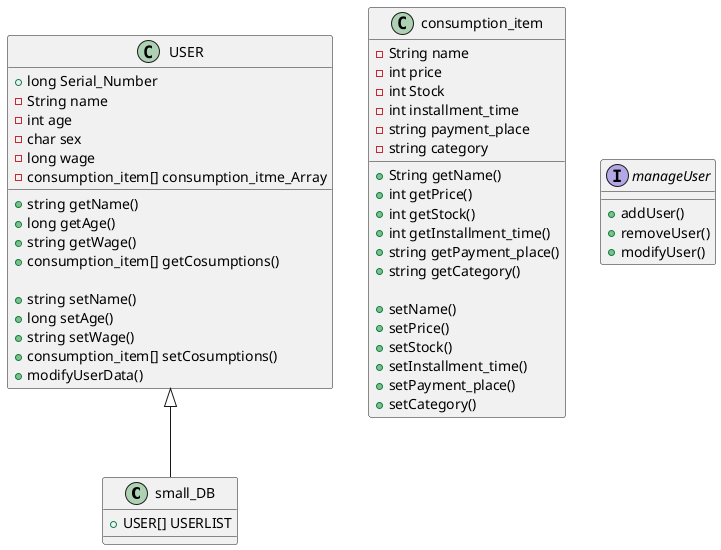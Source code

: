 @startuml class_diagram

class small_DB extends USER{
    + USER[] USERLIST

}

class USER {
    + long Serial_Number 
    - String name
    - int age
    - char sex
    - long wage
    - consumption_item[] consumption_itme_Array

    + string getName()
    + long getAge()
    + string getWage()
    + consumption_item[] getCosumptions()

    + string setName()
    + long setAge()
    + string setWage()
    + consumption_item[] setCosumptions()
    + modifyUserData()
}


class consumption_item {
    - String name
    - int price
    - int Stock
    - int installment_time 
    - string payment_place
    - string category

    + String getName()
    + int getPrice()
    + int getStock()
    + int getInstallment_time() 
    + string getPayment_place()
    + string getCategory()

    + setName()
    + setPrice()
    + setStock()
    + setInstallment_time() 
    + setPayment_place()
    + setCategory()

}


interface manageUser
{
    + addUser()
    + removeUser()
    + modifyUser()
} 

@enduml